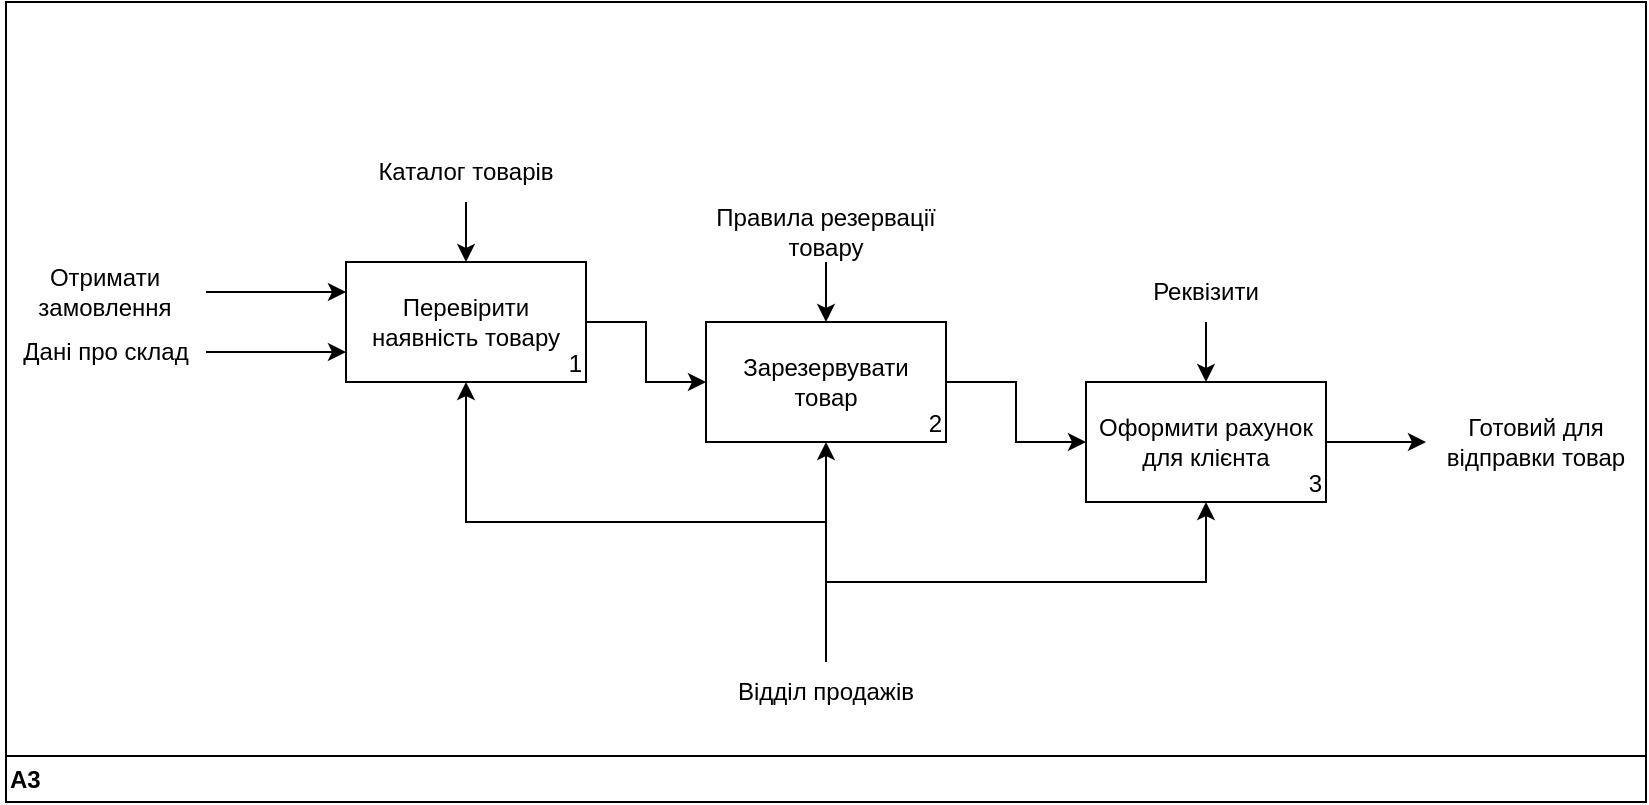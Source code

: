 <mxfile version="25.0.2">
  <diagram name="Страница — 1" id="nC48Le5rgUDgib7XC-h6">
    <mxGraphModel dx="1834" dy="844" grid="1" gridSize="10" guides="1" tooltips="1" connect="1" arrows="1" fold="1" page="0" pageScale="1" pageWidth="827" pageHeight="1169" math="0" shadow="0">
      <root>
        <mxCell id="0" />
        <mxCell id="1" parent="0" />
        <mxCell id="R9-uWrWCZL9Jvek7oCDa-1" value="А3" style="swimlane;whiteSpace=wrap;html=1;flipV=1;align=left;" vertex="1" parent="1">
          <mxGeometry x="-110" y="260" width="820" height="400" as="geometry" />
        </mxCell>
        <mxCell id="R9-uWrWCZL9Jvek7oCDa-21" style="edgeStyle=orthogonalEdgeStyle;rounded=0;orthogonalLoop=1;jettySize=auto;html=1;exitX=1;exitY=0.5;exitDx=0;exitDy=0;" edge="1" parent="R9-uWrWCZL9Jvek7oCDa-1" source="R9-uWrWCZL9Jvek7oCDa-2" target="R9-uWrWCZL9Jvek7oCDa-12">
          <mxGeometry relative="1" as="geometry" />
        </mxCell>
        <mxCell id="R9-uWrWCZL9Jvek7oCDa-2" value="Перевірити наявність товару" style="rounded=0;whiteSpace=wrap;html=1;" vertex="1" parent="R9-uWrWCZL9Jvek7oCDa-1">
          <mxGeometry x="170" y="130" width="120" height="60" as="geometry" />
        </mxCell>
        <mxCell id="R9-uWrWCZL9Jvek7oCDa-25" style="edgeStyle=orthogonalEdgeStyle;rounded=0;orthogonalLoop=1;jettySize=auto;html=1;exitX=0.5;exitY=0;exitDx=0;exitDy=0;entryX=0.5;entryY=1;entryDx=0;entryDy=0;" edge="1" parent="R9-uWrWCZL9Jvek7oCDa-1" source="R9-uWrWCZL9Jvek7oCDa-3" target="R9-uWrWCZL9Jvek7oCDa-12">
          <mxGeometry relative="1" as="geometry" />
        </mxCell>
        <mxCell id="R9-uWrWCZL9Jvek7oCDa-26" style="edgeStyle=orthogonalEdgeStyle;rounded=0;orthogonalLoop=1;jettySize=auto;html=1;exitX=0.5;exitY=0;exitDx=0;exitDy=0;" edge="1" parent="R9-uWrWCZL9Jvek7oCDa-1" source="R9-uWrWCZL9Jvek7oCDa-3" target="R9-uWrWCZL9Jvek7oCDa-2">
          <mxGeometry relative="1" as="geometry" />
        </mxCell>
        <mxCell id="R9-uWrWCZL9Jvek7oCDa-27" style="edgeStyle=orthogonalEdgeStyle;rounded=0;orthogonalLoop=1;jettySize=auto;html=1;exitX=0.5;exitY=0;exitDx=0;exitDy=0;entryX=0.5;entryY=1;entryDx=0;entryDy=0;" edge="1" parent="R9-uWrWCZL9Jvek7oCDa-1" source="R9-uWrWCZL9Jvek7oCDa-3" target="R9-uWrWCZL9Jvek7oCDa-14">
          <mxGeometry relative="1" as="geometry" />
        </mxCell>
        <mxCell id="R9-uWrWCZL9Jvek7oCDa-3" value="Відділ продажів" style="text;html=1;align=center;verticalAlign=middle;whiteSpace=wrap;rounded=0;" vertex="1" parent="R9-uWrWCZL9Jvek7oCDa-1">
          <mxGeometry x="335" y="330" width="150" height="30" as="geometry" />
        </mxCell>
        <mxCell id="R9-uWrWCZL9Jvek7oCDa-24" style="edgeStyle=orthogonalEdgeStyle;rounded=0;orthogonalLoop=1;jettySize=auto;html=1;exitX=1;exitY=0.5;exitDx=0;exitDy=0;entryX=0;entryY=0.75;entryDx=0;entryDy=0;" edge="1" parent="R9-uWrWCZL9Jvek7oCDa-1" source="R9-uWrWCZL9Jvek7oCDa-5" target="R9-uWrWCZL9Jvek7oCDa-2">
          <mxGeometry relative="1" as="geometry" />
        </mxCell>
        <mxCell id="R9-uWrWCZL9Jvek7oCDa-5" value="Дані про склад" style="text;html=1;align=center;verticalAlign=middle;whiteSpace=wrap;rounded=0;" vertex="1" parent="R9-uWrWCZL9Jvek7oCDa-1">
          <mxGeometry y="160" width="100" height="30" as="geometry" />
        </mxCell>
        <mxCell id="R9-uWrWCZL9Jvek7oCDa-23" style="edgeStyle=orthogonalEdgeStyle;rounded=0;orthogonalLoop=1;jettySize=auto;html=1;exitX=1;exitY=0.5;exitDx=0;exitDy=0;entryX=0;entryY=0.25;entryDx=0;entryDy=0;" edge="1" parent="R9-uWrWCZL9Jvek7oCDa-1" source="R9-uWrWCZL9Jvek7oCDa-6" target="R9-uWrWCZL9Jvek7oCDa-2">
          <mxGeometry relative="1" as="geometry" />
        </mxCell>
        <mxCell id="R9-uWrWCZL9Jvek7oCDa-6" value="Отримати замовлення" style="text;html=1;align=center;verticalAlign=middle;whiteSpace=wrap;rounded=0;" vertex="1" parent="R9-uWrWCZL9Jvek7oCDa-1">
          <mxGeometry x="-2.5" y="130" width="102.5" height="30" as="geometry" />
        </mxCell>
        <mxCell id="R9-uWrWCZL9Jvek7oCDa-22" style="edgeStyle=orthogonalEdgeStyle;rounded=0;orthogonalLoop=1;jettySize=auto;html=1;exitX=1;exitY=0.5;exitDx=0;exitDy=0;" edge="1" parent="R9-uWrWCZL9Jvek7oCDa-1" source="R9-uWrWCZL9Jvek7oCDa-12" target="R9-uWrWCZL9Jvek7oCDa-14">
          <mxGeometry relative="1" as="geometry" />
        </mxCell>
        <mxCell id="R9-uWrWCZL9Jvek7oCDa-12" value="Зарезервувати&lt;div&gt;товар&lt;/div&gt;" style="rounded=0;whiteSpace=wrap;html=1;" vertex="1" parent="R9-uWrWCZL9Jvek7oCDa-1">
          <mxGeometry x="350" y="160" width="120" height="60" as="geometry" />
        </mxCell>
        <mxCell id="R9-uWrWCZL9Jvek7oCDa-29" style="edgeStyle=orthogonalEdgeStyle;rounded=0;orthogonalLoop=1;jettySize=auto;html=1;exitX=1;exitY=0.5;exitDx=0;exitDy=0;" edge="1" parent="R9-uWrWCZL9Jvek7oCDa-1" source="R9-uWrWCZL9Jvek7oCDa-14" target="R9-uWrWCZL9Jvek7oCDa-28">
          <mxGeometry relative="1" as="geometry" />
        </mxCell>
        <mxCell id="R9-uWrWCZL9Jvek7oCDa-14" value="Оформити рахунок для клієнта" style="rounded=0;whiteSpace=wrap;html=1;" vertex="1" parent="R9-uWrWCZL9Jvek7oCDa-1">
          <mxGeometry x="540" y="190" width="120" height="60" as="geometry" />
        </mxCell>
        <mxCell id="R9-uWrWCZL9Jvek7oCDa-28" value="Готовий для відправки товар" style="text;html=1;align=center;verticalAlign=middle;whiteSpace=wrap;rounded=0;" vertex="1" parent="R9-uWrWCZL9Jvek7oCDa-1">
          <mxGeometry x="710" y="205" width="110" height="30" as="geometry" />
        </mxCell>
        <mxCell id="R9-uWrWCZL9Jvek7oCDa-31" style="edgeStyle=orthogonalEdgeStyle;rounded=0;orthogonalLoop=1;jettySize=auto;html=1;exitX=0.5;exitY=1;exitDx=0;exitDy=0;" edge="1" parent="R9-uWrWCZL9Jvek7oCDa-1" source="R9-uWrWCZL9Jvek7oCDa-30" target="R9-uWrWCZL9Jvek7oCDa-2">
          <mxGeometry relative="1" as="geometry" />
        </mxCell>
        <mxCell id="R9-uWrWCZL9Jvek7oCDa-30" value="Каталог товарів" style="text;html=1;align=center;verticalAlign=middle;whiteSpace=wrap;rounded=0;" vertex="1" parent="R9-uWrWCZL9Jvek7oCDa-1">
          <mxGeometry x="180" y="70" width="100" height="30" as="geometry" />
        </mxCell>
        <mxCell id="R9-uWrWCZL9Jvek7oCDa-33" style="edgeStyle=orthogonalEdgeStyle;rounded=0;orthogonalLoop=1;jettySize=auto;html=1;exitX=0.5;exitY=1;exitDx=0;exitDy=0;entryX=0.5;entryY=0;entryDx=0;entryDy=0;" edge="1" parent="R9-uWrWCZL9Jvek7oCDa-1" source="R9-uWrWCZL9Jvek7oCDa-32" target="R9-uWrWCZL9Jvek7oCDa-12">
          <mxGeometry relative="1" as="geometry" />
        </mxCell>
        <mxCell id="R9-uWrWCZL9Jvek7oCDa-32" value="Правила резервації товару" style="text;html=1;align=center;verticalAlign=middle;whiteSpace=wrap;rounded=0;" vertex="1" parent="R9-uWrWCZL9Jvek7oCDa-1">
          <mxGeometry x="345" y="100" width="130" height="30" as="geometry" />
        </mxCell>
        <mxCell id="R9-uWrWCZL9Jvek7oCDa-36" style="edgeStyle=orthogonalEdgeStyle;rounded=0;orthogonalLoop=1;jettySize=auto;html=1;exitX=0.5;exitY=1;exitDx=0;exitDy=0;" edge="1" parent="R9-uWrWCZL9Jvek7oCDa-1" source="R9-uWrWCZL9Jvek7oCDa-35" target="R9-uWrWCZL9Jvek7oCDa-14">
          <mxGeometry relative="1" as="geometry" />
        </mxCell>
        <mxCell id="R9-uWrWCZL9Jvek7oCDa-35" value="Реквізити" style="text;html=1;align=center;verticalAlign=middle;whiteSpace=wrap;rounded=0;" vertex="1" parent="R9-uWrWCZL9Jvek7oCDa-1">
          <mxGeometry x="535" y="130" width="130" height="30" as="geometry" />
        </mxCell>
        <mxCell id="R9-uWrWCZL9Jvek7oCDa-37" value="1" style="text;html=1;align=right;verticalAlign=bottom;whiteSpace=wrap;rounded=0;" vertex="1" parent="R9-uWrWCZL9Jvek7oCDa-1">
          <mxGeometry x="230" y="160" width="60" height="30" as="geometry" />
        </mxCell>
        <mxCell id="R9-uWrWCZL9Jvek7oCDa-38" value="2" style="text;html=1;align=right;verticalAlign=bottom;whiteSpace=wrap;rounded=0;" vertex="1" parent="R9-uWrWCZL9Jvek7oCDa-1">
          <mxGeometry x="410" y="190" width="60" height="30" as="geometry" />
        </mxCell>
        <mxCell id="R9-uWrWCZL9Jvek7oCDa-39" value="3" style="text;html=1;align=right;verticalAlign=bottom;whiteSpace=wrap;rounded=0;" vertex="1" parent="R9-uWrWCZL9Jvek7oCDa-1">
          <mxGeometry x="600" y="220" width="60" height="30" as="geometry" />
        </mxCell>
      </root>
    </mxGraphModel>
  </diagram>
</mxfile>
